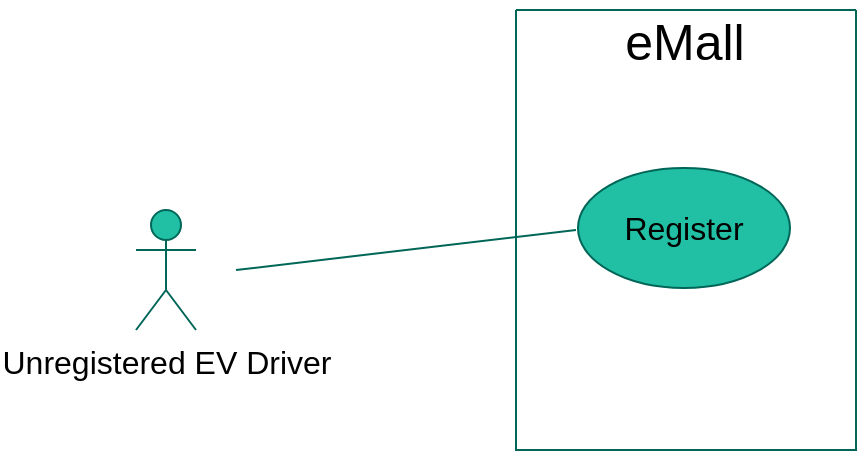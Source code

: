 <mxfile version="20.7.4" type="device"><diagram id="BELO4MkaoV4UOk5-oU84" name="Pagina-1"><mxGraphModel dx="1050" dy="536" grid="1" gridSize="10" guides="1" tooltips="1" connect="1" arrows="1" fold="1" page="1" pageScale="1" pageWidth="827" pageHeight="1169" math="0" shadow="0"><root><mxCell id="0"/><mxCell id="1" parent="0"/><mxCell id="cS7aTcDiu48xIWY8O8aQ-1" value="&lt;div style=&quot;font-size: 16px;&quot;&gt;Unregistered EV Driver&lt;/div&gt;&lt;div style=&quot;font-size: 16px;&quot;&gt;&lt;br style=&quot;font-size: 16px;&quot;&gt;&lt;/div&gt;&lt;div style=&quot;font-size: 16px;&quot;&gt;&lt;br style=&quot;font-size: 16px;&quot;&gt;&lt;/div&gt;" style="shape=umlActor;verticalLabelPosition=bottom;verticalAlign=top;html=1;outlineConnect=0;fontSize=16;rounded=1;labelBackgroundColor=none;fillColor=#21C0A5;strokeColor=#006658;fontColor=#000000;" parent="1" vertex="1"><mxGeometry x="180" y="210" width="30" height="60" as="geometry"/></mxCell><mxCell id="cS7aTcDiu48xIWY8O8aQ-6" value="" style="swimlane;startSize=0;fontSize=16;rounded=1;labelBackgroundColor=none;fillColor=#21C0A5;strokeColor=#006658;fontColor=#000000;" parent="1" vertex="1"><mxGeometry x="370" y="110" width="170" height="220" as="geometry"><mxRectangle x="370" y="70" width="50" height="40" as="alternateBounds"/></mxGeometry></mxCell><mxCell id="cS7aTcDiu48xIWY8O8aQ-9" value="Register" style="ellipse;whiteSpace=wrap;html=1;fontSize=16;rounded=1;labelBackgroundColor=none;fillColor=#21C0A5;strokeColor=#006658;fontColor=#000000;" parent="cS7aTcDiu48xIWY8O8aQ-6" vertex="1"><mxGeometry x="31" y="79" width="106" height="60" as="geometry"/></mxCell><mxCell id="cS7aTcDiu48xIWY8O8aQ-10" value="eMall" style="text;html=1;align=center;verticalAlign=middle;resizable=0;points=[];autosize=1;strokeColor=none;fillColor=none;fontSize=25;rounded=1;labelBackgroundColor=none;fontColor=#000000;" parent="cS7aTcDiu48xIWY8O8aQ-6" vertex="1"><mxGeometry x="44" y="-5" width="80" height="40" as="geometry"/></mxCell><mxCell id="cS7aTcDiu48xIWY8O8aQ-8" value="" style="endArrow=none;html=1;rounded=1;fontSize=16;labelBackgroundColor=none;strokeColor=#006658;fontColor=#000000;" parent="1" edge="1"><mxGeometry width="50" height="50" relative="1" as="geometry"><mxPoint x="230" y="240" as="sourcePoint"/><mxPoint x="400" y="220" as="targetPoint"/></mxGeometry></mxCell></root></mxGraphModel></diagram></mxfile>
